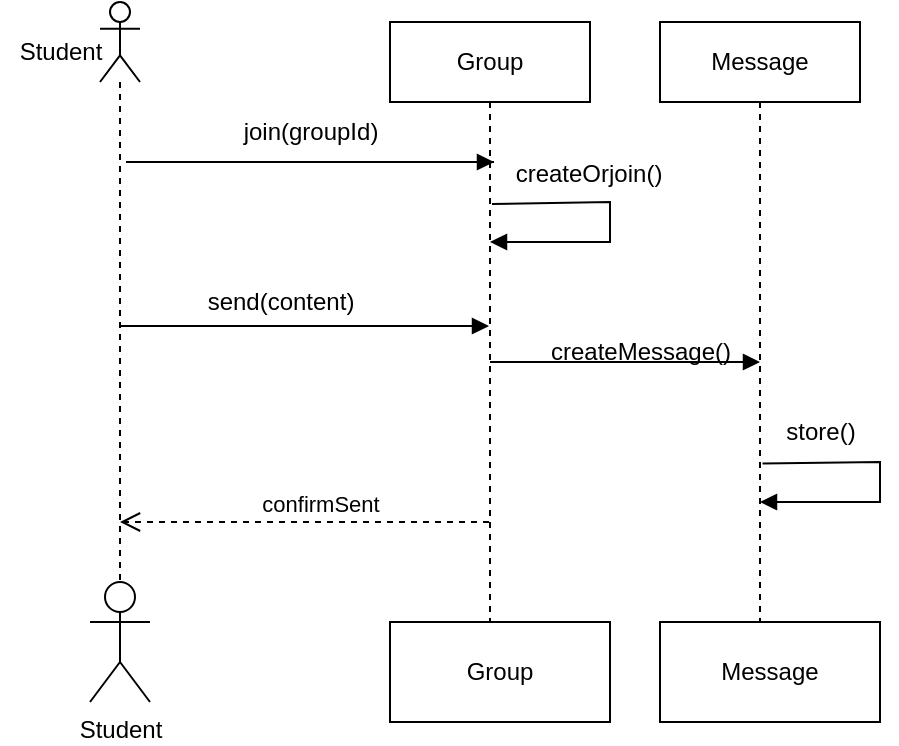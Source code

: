 <mxfile version="26.2.14">
  <diagram name="Page-1" id="2YBvvXClWsGukQMizWep">
    <mxGraphModel grid="1" page="1" gridSize="10" guides="1" tooltips="1" connect="1" arrows="1" fold="1" pageScale="1" pageWidth="850" pageHeight="1100" math="0" shadow="0">
      <root>
        <mxCell id="0" />
        <mxCell id="1" parent="0" />
        <mxCell id="y9BbqDnXj5JtyY8xyIQ3-1" value="Message" style="shape=umlLifeline;perimeter=lifelinePerimeter;whiteSpace=wrap;html=1;container=0;dropTarget=0;collapsible=0;recursiveResize=0;outlineConnect=0;portConstraint=eastwest;newEdgeStyle={&quot;edgeStyle&quot;:&quot;elbowEdgeStyle&quot;,&quot;elbow&quot;:&quot;vertical&quot;,&quot;curved&quot;:0,&quot;rounded&quot;:0};" vertex="1" parent="1">
          <mxGeometry x="370" y="50" width="100" height="300" as="geometry" />
        </mxCell>
        <mxCell id="y9BbqDnXj5JtyY8xyIQ3-3" value="confirmSent" style="html=1;verticalAlign=bottom;endArrow=open;dashed=1;endSize=8;edgeStyle=elbowEdgeStyle;elbow=vertical;curved=0;rounded=0;" edge="1" parent="1" source="y9BbqDnXj5JtyY8xyIQ3-12" target="y9BbqDnXj5JtyY8xyIQ3-5">
          <mxGeometry x="-0.084" relative="1" as="geometry">
            <mxPoint x="101" y="290" as="targetPoint" />
            <Array as="points">
              <mxPoint x="190" y="300" />
            </Array>
            <mxPoint x="271" y="290" as="sourcePoint" />
            <mxPoint as="offset" />
          </mxGeometry>
        </mxCell>
        <mxCell id="y9BbqDnXj5JtyY8xyIQ3-4" value="&amp;nbsp; &amp;nbsp; &amp;nbsp; &amp;nbsp; &amp;nbsp; &amp;nbsp; &amp;nbsp; &amp;nbsp; &amp;nbsp;" style="html=1;verticalAlign=bottom;endArrow=block;edgeStyle=elbowEdgeStyle;elbow=vertical;curved=0;rounded=0;" edge="1" parent="1">
          <mxGeometry relative="1" as="geometry">
            <mxPoint x="287" y="120" as="sourcePoint" />
            <Array as="points">
              <mxPoint x="103" y="120" />
            </Array>
            <mxPoint x="287" y="120" as="targetPoint" />
          </mxGeometry>
        </mxCell>
        <mxCell id="y9BbqDnXj5JtyY8xyIQ3-5" value="" style="shape=umlLifeline;perimeter=lifelinePerimeter;whiteSpace=wrap;html=1;container=1;dropTarget=0;collapsible=0;recursiveResize=0;outlineConnect=0;portConstraint=eastwest;newEdgeStyle={&quot;curved&quot;:0,&quot;rounded&quot;:0};participant=umlActor;" vertex="1" parent="1">
          <mxGeometry x="90" y="40" width="20" height="300" as="geometry" />
        </mxCell>
        <mxCell id="y9BbqDnXj5JtyY8xyIQ3-6" value="join(groupId)" style="text;html=1;align=center;verticalAlign=middle;resizable=0;points=[];autosize=1;strokeColor=none;fillColor=none;" vertex="1" parent="1">
          <mxGeometry x="150" y="90" width="90" height="30" as="geometry" />
        </mxCell>
        <mxCell id="y9BbqDnXj5JtyY8xyIQ3-7" value="" style="html=1;verticalAlign=bottom;endArrow=block;curved=0;rounded=0;exitX=0.021;exitY=1.024;exitDx=0;exitDy=0;exitPerimeter=0;" edge="1" parent="1" source="y9BbqDnXj5JtyY8xyIQ3-8" target="y9BbqDnXj5JtyY8xyIQ3-1">
          <mxGeometry width="80" relative="1" as="geometry">
            <mxPoint x="425.29" y="270.0" as="sourcePoint" />
            <mxPoint x="420" y="300.64" as="targetPoint" />
            <Array as="points">
              <mxPoint x="480" y="270" />
              <mxPoint x="480" y="290" />
            </Array>
          </mxGeometry>
        </mxCell>
        <mxCell id="y9BbqDnXj5JtyY8xyIQ3-8" value="store()" style="text;html=1;align=center;verticalAlign=middle;resizable=0;points=[];autosize=1;strokeColor=none;fillColor=none;" vertex="1" parent="1">
          <mxGeometry x="420" y="240" width="60" height="30" as="geometry" />
        </mxCell>
        <mxCell id="y9BbqDnXj5JtyY8xyIQ3-9" value="Message" style="html=1;whiteSpace=wrap;" vertex="1" parent="1">
          <mxGeometry x="370" y="350" width="110" height="50" as="geometry" />
        </mxCell>
        <mxCell id="y9BbqDnXj5JtyY8xyIQ3-10" value="Student" style="shape=umlActor;verticalLabelPosition=bottom;verticalAlign=top;html=1;" vertex="1" parent="1">
          <mxGeometry x="85" y="330" width="30" height="60" as="geometry" />
        </mxCell>
        <mxCell id="y9BbqDnXj5JtyY8xyIQ3-11" value="Student" style="text;html=1;align=center;verticalAlign=middle;resizable=0;points=[];autosize=1;strokeColor=none;fillColor=none;" vertex="1" parent="1">
          <mxGeometry x="40" y="50" width="60" height="30" as="geometry" />
        </mxCell>
        <mxCell id="y9BbqDnXj5JtyY8xyIQ3-12" value="Group" style="shape=umlLifeline;perimeter=lifelinePerimeter;whiteSpace=wrap;html=1;container=0;dropTarget=0;collapsible=0;recursiveResize=0;outlineConnect=0;portConstraint=eastwest;newEdgeStyle={&quot;edgeStyle&quot;:&quot;elbowEdgeStyle&quot;,&quot;elbow&quot;:&quot;vertical&quot;,&quot;curved&quot;:0,&quot;rounded&quot;:0};" vertex="1" parent="1">
          <mxGeometry x="235" y="50" width="100" height="300" as="geometry" />
        </mxCell>
        <mxCell id="y9BbqDnXj5JtyY8xyIQ3-13" value="Group" style="html=1;whiteSpace=wrap;" vertex="1" parent="1">
          <mxGeometry x="235" y="350" width="110" height="50" as="geometry" />
        </mxCell>
        <mxCell id="y9BbqDnXj5JtyY8xyIQ3-14" value="send(content)" style="text;html=1;align=center;verticalAlign=middle;resizable=0;points=[];autosize=1;strokeColor=none;fillColor=none;" vertex="1" parent="1">
          <mxGeometry x="130" y="175" width="100" height="30" as="geometry" />
        </mxCell>
        <mxCell id="y9BbqDnXj5JtyY8xyIQ3-15" value="&amp;nbsp; &amp;nbsp; &amp;nbsp; &amp;nbsp; &amp;nbsp; &amp;nbsp; &amp;nbsp; &amp;nbsp; &amp;nbsp;" style="html=1;verticalAlign=bottom;endArrow=block;edgeStyle=elbowEdgeStyle;elbow=vertical;curved=0;rounded=0;" edge="1" parent="1" target="y9BbqDnXj5JtyY8xyIQ3-12">
          <mxGeometry x="-0.903" y="-42" relative="1" as="geometry">
            <mxPoint x="274" y="202" as="sourcePoint" />
            <Array as="points">
              <mxPoint x="100" y="202" />
            </Array>
            <mxPoint x="415" y="202" as="targetPoint" />
            <mxPoint as="offset" />
          </mxGeometry>
        </mxCell>
        <mxCell id="y9BbqDnXj5JtyY8xyIQ3-17" value="" style="html=1;verticalAlign=bottom;endArrow=block;curved=0;rounded=0;exitX=0.021;exitY=1.024;exitDx=0;exitDy=0;exitPerimeter=0;" edge="1" parent="1" target="y9BbqDnXj5JtyY8xyIQ3-12">
          <mxGeometry width="80" relative="1" as="geometry">
            <mxPoint x="286" y="141" as="sourcePoint" />
            <mxPoint x="285" y="170.64" as="targetPoint" />
            <Array as="points">
              <mxPoint x="345" y="140" />
              <mxPoint x="345" y="160" />
            </Array>
          </mxGeometry>
        </mxCell>
        <mxCell id="y9BbqDnXj5JtyY8xyIQ3-18" value="&amp;nbsp; &amp;nbsp; &amp;nbsp; &amp;nbsp; &amp;nbsp; &amp;nbsp; &amp;nbsp; &amp;nbsp; &amp;nbsp;" style="html=1;verticalAlign=bottom;endArrow=block;edgeStyle=elbowEdgeStyle;elbow=vertical;curved=0;rounded=0;" edge="1" parent="1">
          <mxGeometry x="-0.515" y="-30" relative="1" as="geometry">
            <mxPoint x="414" y="220" as="sourcePoint" />
            <Array as="points">
              <mxPoint x="285" y="220" />
            </Array>
            <mxPoint x="420" y="220" as="targetPoint" />
            <mxPoint as="offset" />
          </mxGeometry>
        </mxCell>
        <mxCell id="y9BbqDnXj5JtyY8xyIQ3-21" value="&amp;nbsp; &amp;nbsp; &amp;nbsp; createOrjoin()" style="text;html=1;align=center;verticalAlign=middle;resizable=0;points=[];autosize=1;strokeColor=none;fillColor=none;fontSize=12;" vertex="1" parent="1">
          <mxGeometry x="264" y="111" width="120" height="30" as="geometry" />
        </mxCell>
        <mxCell id="y9BbqDnXj5JtyY8xyIQ3-22" value="createMessage()" style="text;html=1;align=center;verticalAlign=middle;resizable=0;points=[];autosize=1;strokeColor=none;fillColor=none;" vertex="1" parent="1">
          <mxGeometry x="305" y="200" width="110" height="30" as="geometry" />
        </mxCell>
        <mxCell id="y9BbqDnXj5JtyY8xyIQ3-23" value="Untitled Layer" parent="0" />
      </root>
    </mxGraphModel>
  </diagram>
</mxfile>

